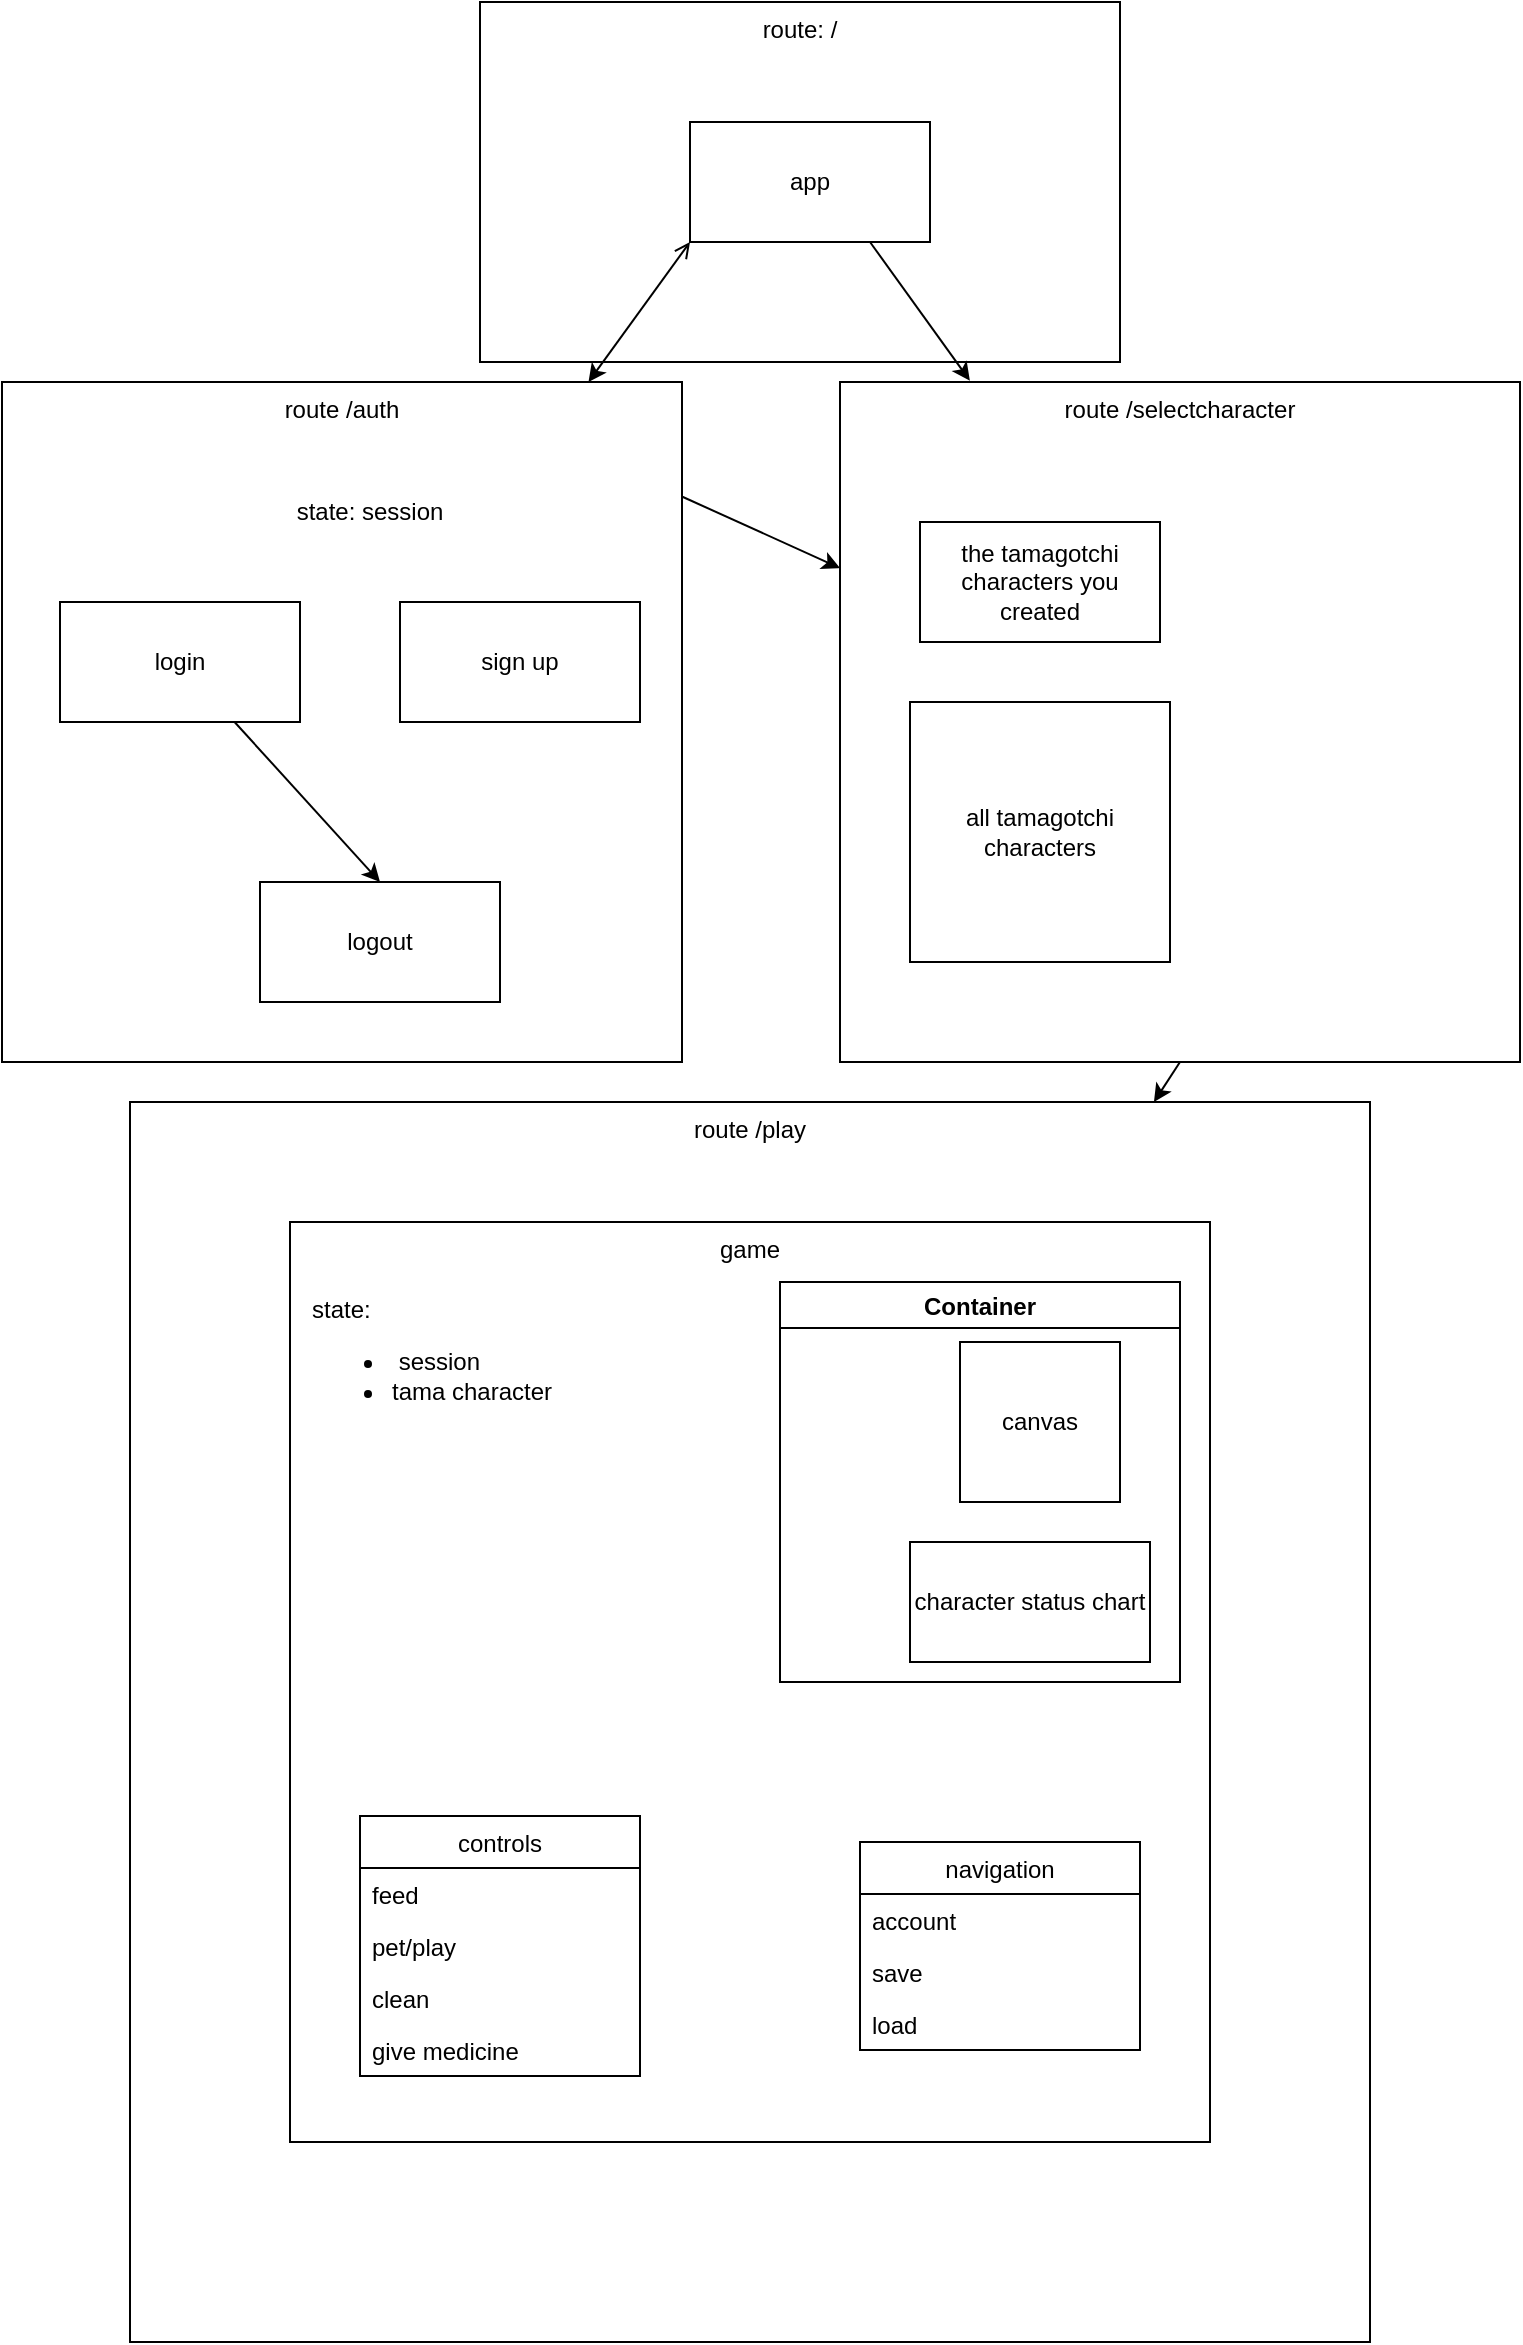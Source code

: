 <mxfile>
    <diagram id="Z8-dsudKGo-zxtGtscHh" name="Page-1">
        <mxGraphModel dx="1066" dy="591" grid="1" gridSize="10" guides="1" tooltips="1" connect="1" arrows="1" fold="1" page="1" pageScale="1" pageWidth="850" pageHeight="1100" math="0" shadow="0">
            <root>
                <mxCell id="0"/>
                <mxCell id="1" parent="0"/>
                <mxCell id="3" value="route /auth" style="whiteSpace=wrap;html=1;aspect=fixed;align=center;verticalAlign=top;" vertex="1" parent="1">
                    <mxGeometry x="81" y="190" width="340" height="340" as="geometry"/>
                </mxCell>
                <mxCell id="4" value="route: /" style="rounded=0;whiteSpace=wrap;html=1;verticalAlign=top;" vertex="1" parent="1">
                    <mxGeometry x="320" width="320" height="180" as="geometry"/>
                </mxCell>
                <mxCell id="7" style="edgeStyle=none;html=1;exitX=0;exitY=1;exitDx=0;exitDy=0;startArrow=open;startFill=0;" edge="1" parent="1" source="2" target="3">
                    <mxGeometry relative="1" as="geometry"/>
                </mxCell>
                <mxCell id="17" style="edgeStyle=none;html=1;startArrow=none;startFill=0;exitX=0.999;exitY=0.168;exitDx=0;exitDy=0;exitPerimeter=0;" edge="1" parent="1" source="3" target="14">
                    <mxGeometry relative="1" as="geometry"/>
                </mxCell>
                <mxCell id="32" style="edgeStyle=none;html=1;exitX=0.75;exitY=1;exitDx=0;exitDy=0;entryX=0.191;entryY=-0.002;entryDx=0;entryDy=0;entryPerimeter=0;startArrow=none;startFill=0;" edge="1" parent="1" source="2" target="14">
                    <mxGeometry relative="1" as="geometry"/>
                </mxCell>
                <mxCell id="2" value="app" style="rounded=0;whiteSpace=wrap;html=1;" vertex="1" parent="1">
                    <mxGeometry x="425" y="60" width="120" height="60" as="geometry"/>
                </mxCell>
                <mxCell id="5" value="sign up" style="rounded=0;whiteSpace=wrap;html=1;" vertex="1" parent="1">
                    <mxGeometry x="280" y="300" width="120" height="60" as="geometry"/>
                </mxCell>
                <mxCell id="13" style="edgeStyle=none;html=1;entryX=0.5;entryY=0;entryDx=0;entryDy=0;startArrow=none;startFill=0;" edge="1" parent="1" source="6" target="9">
                    <mxGeometry relative="1" as="geometry"/>
                </mxCell>
                <mxCell id="6" value="login" style="rounded=0;whiteSpace=wrap;html=1;" vertex="1" parent="1">
                    <mxGeometry x="110" y="300" width="120" height="60" as="geometry"/>
                </mxCell>
                <mxCell id="8" value="state: session" style="text;html=1;strokeColor=none;fillColor=none;align=center;verticalAlign=middle;whiteSpace=wrap;rounded=0;" vertex="1" parent="1">
                    <mxGeometry x="170" y="230" width="190" height="50" as="geometry"/>
                </mxCell>
                <mxCell id="9" value="logout" style="rounded=0;whiteSpace=wrap;html=1;" vertex="1" parent="1">
                    <mxGeometry x="210" y="440" width="120" height="60" as="geometry"/>
                </mxCell>
                <mxCell id="31" style="edgeStyle=none;html=1;exitX=0.5;exitY=1;exitDx=0;exitDy=0;startArrow=none;startFill=0;" edge="1" parent="1" source="14" target="18">
                    <mxGeometry relative="1" as="geometry"/>
                </mxCell>
                <mxCell id="14" value="route /selectcharacter" style="whiteSpace=wrap;html=1;aspect=fixed;align=center;verticalAlign=top;" vertex="1" parent="1">
                    <mxGeometry x="500" y="190" width="340" height="340" as="geometry"/>
                </mxCell>
                <mxCell id="15" value="all tamagotchi characters" style="whiteSpace=wrap;html=1;aspect=fixed;" vertex="1" parent="1">
                    <mxGeometry x="535" y="350" width="130" height="130" as="geometry"/>
                </mxCell>
                <mxCell id="16" value="the tamagotchi characters you created" style="rounded=0;whiteSpace=wrap;html=1;" vertex="1" parent="1">
                    <mxGeometry x="540" y="260" width="120" height="60" as="geometry"/>
                </mxCell>
                <mxCell id="18" value="route /play" style="whiteSpace=wrap;html=1;aspect=fixed;align=center;verticalAlign=top;" vertex="1" parent="1">
                    <mxGeometry x="145" y="550" width="620" height="620" as="geometry"/>
                </mxCell>
                <mxCell id="19" value="game" style="whiteSpace=wrap;html=1;aspect=fixed;verticalAlign=top;" vertex="1" parent="1">
                    <mxGeometry x="225" y="610" width="460" height="460" as="geometry"/>
                </mxCell>
                <mxCell id="21" value="controls" style="swimlane;fontStyle=0;childLayout=stackLayout;horizontal=1;startSize=26;fillColor=none;horizontalStack=0;resizeParent=1;resizeParentMax=0;resizeLast=0;collapsible=1;marginBottom=0;" vertex="1" parent="1">
                    <mxGeometry x="260" y="907" width="140" height="130" as="geometry"/>
                </mxCell>
                <mxCell id="22" value="feed" style="text;strokeColor=none;fillColor=none;align=left;verticalAlign=top;spacingLeft=4;spacingRight=4;overflow=hidden;rotatable=0;points=[[0,0.5],[1,0.5]];portConstraint=eastwest;" vertex="1" parent="21">
                    <mxGeometry y="26" width="140" height="26" as="geometry"/>
                </mxCell>
                <mxCell id="23" value="pet/play" style="text;strokeColor=none;fillColor=none;align=left;verticalAlign=top;spacingLeft=4;spacingRight=4;overflow=hidden;rotatable=0;points=[[0,0.5],[1,0.5]];portConstraint=eastwest;" vertex="1" parent="21">
                    <mxGeometry y="52" width="140" height="26" as="geometry"/>
                </mxCell>
                <mxCell id="24" value="clean" style="text;strokeColor=none;fillColor=none;align=left;verticalAlign=top;spacingLeft=4;spacingRight=4;overflow=hidden;rotatable=0;points=[[0,0.5],[1,0.5]];portConstraint=eastwest;" vertex="1" parent="21">
                    <mxGeometry y="78" width="140" height="26" as="geometry"/>
                </mxCell>
                <mxCell id="25" value="give medicine" style="text;strokeColor=none;fillColor=none;align=left;verticalAlign=top;spacingLeft=4;spacingRight=4;overflow=hidden;rotatable=0;points=[[0,0.5],[1,0.5]];portConstraint=eastwest;" vertex="1" parent="21">
                    <mxGeometry y="104" width="140" height="26" as="geometry"/>
                </mxCell>
                <mxCell id="26" value="navigation" style="swimlane;fontStyle=0;childLayout=stackLayout;horizontal=1;startSize=26;fillColor=none;horizontalStack=0;resizeParent=1;resizeParentMax=0;resizeLast=0;collapsible=1;marginBottom=0;" vertex="1" parent="1">
                    <mxGeometry x="510" y="920" width="140" height="104" as="geometry"/>
                </mxCell>
                <mxCell id="27" value="account" style="text;strokeColor=none;fillColor=none;align=left;verticalAlign=top;spacingLeft=4;spacingRight=4;overflow=hidden;rotatable=0;points=[[0,0.5],[1,0.5]];portConstraint=eastwest;" vertex="1" parent="26">
                    <mxGeometry y="26" width="140" height="26" as="geometry"/>
                </mxCell>
                <mxCell id="28" value="save" style="text;strokeColor=none;fillColor=none;align=left;verticalAlign=top;spacingLeft=4;spacingRight=4;overflow=hidden;rotatable=0;points=[[0,0.5],[1,0.5]];portConstraint=eastwest;" vertex="1" parent="26">
                    <mxGeometry y="52" width="140" height="26" as="geometry"/>
                </mxCell>
                <mxCell id="29" value="load" style="text;strokeColor=none;fillColor=none;align=left;verticalAlign=top;spacingLeft=4;spacingRight=4;overflow=hidden;rotatable=0;points=[[0,0.5],[1,0.5]];portConstraint=eastwest;" vertex="1" parent="26">
                    <mxGeometry y="78" width="140" height="26" as="geometry"/>
                </mxCell>
                <mxCell id="30" value="state:&lt;br&gt;&lt;ul&gt;&lt;li&gt;&amp;nbsp;session&lt;/li&gt;&lt;li&gt;tama character&lt;/li&gt;&lt;/ul&gt;" style="text;html=1;strokeColor=none;fillColor=none;align=left;verticalAlign=top;whiteSpace=wrap;rounded=0;" vertex="1" parent="1">
                    <mxGeometry x="234" y="640" width="145" height="110" as="geometry"/>
                </mxCell>
                <mxCell id="33" value="Container" style="swimlane;" vertex="1" parent="1">
                    <mxGeometry x="470" y="640" width="200" height="200" as="geometry"/>
                </mxCell>
                <mxCell id="34" value="character status chart" style="rounded=0;whiteSpace=wrap;html=1;" vertex="1" parent="33">
                    <mxGeometry x="65" y="130" width="120" height="60" as="geometry"/>
                </mxCell>
                <mxCell id="20" value="canvas" style="whiteSpace=wrap;html=1;aspect=fixed;" vertex="1" parent="1">
                    <mxGeometry x="560" y="670" width="80" height="80" as="geometry"/>
                </mxCell>
            </root>
        </mxGraphModel>
    </diagram>
</mxfile>